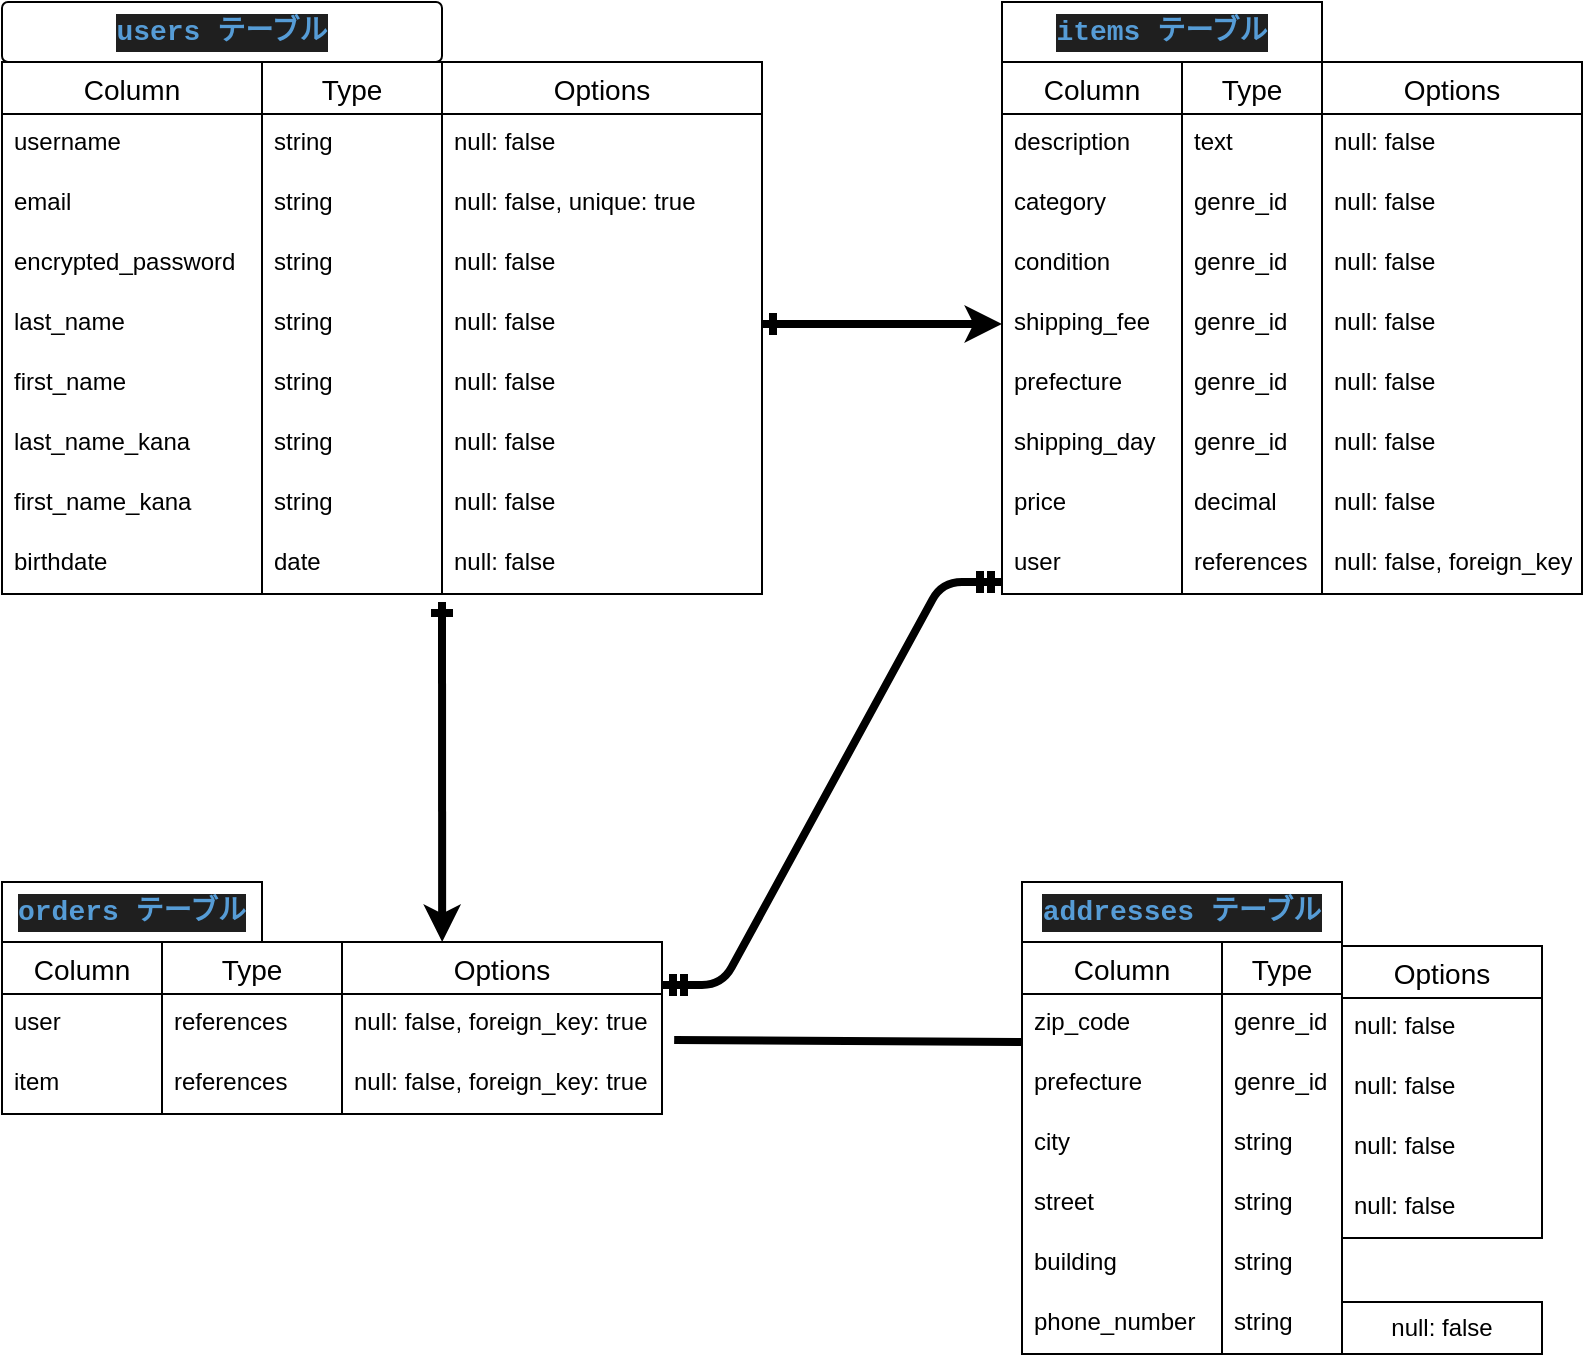 <mxfile>
    <diagram id="gVENn4tTY06DaLJWXYIR" name="ページ1">
        <mxGraphModel dx="1216" dy="787" grid="1" gridSize="10" guides="1" tooltips="1" connect="1" arrows="1" fold="1" page="1" pageScale="1" pageWidth="827" pageHeight="1169" math="0" shadow="0">
            <root>
                <mxCell id="0"/>
                <mxCell id="1" parent="0"/>
                <mxCell id="2rhOQ4D-mkT_sdrK3QNv-39" value="Column" style="swimlane;fontStyle=0;childLayout=stackLayout;horizontal=1;startSize=26;horizontalStack=0;resizeParent=1;resizeParentMax=0;resizeLast=0;collapsible=1;marginBottom=0;align=center;fontSize=14;fontFamily=Helvetica;fontColor=default;fillColor=none;gradientColor=none;" vertex="1" parent="1">
                    <mxGeometry x="30" y="40" width="130" height="266" as="geometry">
                        <mxRectangle x="40" y="40" width="90" height="30" as="alternateBounds"/>
                    </mxGeometry>
                </mxCell>
                <mxCell id="2rhOQ4D-mkT_sdrK3QNv-40" value="username" style="text;strokeColor=none;fillColor=none;spacingLeft=4;spacingRight=4;overflow=hidden;rotatable=0;points=[[0,0.5],[1,0.5]];portConstraint=eastwest;fontSize=12;fontFamily=Helvetica;fontColor=default;" vertex="1" parent="2rhOQ4D-mkT_sdrK3QNv-39">
                    <mxGeometry y="26" width="130" height="30" as="geometry"/>
                </mxCell>
                <mxCell id="2rhOQ4D-mkT_sdrK3QNv-41" value="email" style="text;strokeColor=none;fillColor=none;spacingLeft=4;spacingRight=4;overflow=hidden;rotatable=0;points=[[0,0.5],[1,0.5]];portConstraint=eastwest;fontSize=12;fontFamily=Helvetica;fontColor=default;" vertex="1" parent="2rhOQ4D-mkT_sdrK3QNv-39">
                    <mxGeometry y="56" width="130" height="30" as="geometry"/>
                </mxCell>
                <mxCell id="2rhOQ4D-mkT_sdrK3QNv-43" value="encrypted_password" style="text;strokeColor=none;fillColor=none;spacingLeft=4;spacingRight=4;overflow=hidden;rotatable=0;points=[[0,0.5],[1,0.5]];portConstraint=eastwest;fontSize=12;fontFamily=Helvetica;fontColor=default;" vertex="1" parent="2rhOQ4D-mkT_sdrK3QNv-39">
                    <mxGeometry y="86" width="130" height="30" as="geometry"/>
                </mxCell>
                <mxCell id="2rhOQ4D-mkT_sdrK3QNv-44" value="last_name" style="text;strokeColor=none;fillColor=none;spacingLeft=4;spacingRight=4;overflow=hidden;rotatable=0;points=[[0,0.5],[1,0.5]];portConstraint=eastwest;fontSize=12;fontFamily=Helvetica;fontColor=default;" vertex="1" parent="2rhOQ4D-mkT_sdrK3QNv-39">
                    <mxGeometry y="116" width="130" height="30" as="geometry"/>
                </mxCell>
                <mxCell id="2rhOQ4D-mkT_sdrK3QNv-45" value="first_name" style="text;strokeColor=none;fillColor=none;spacingLeft=4;spacingRight=4;overflow=hidden;rotatable=0;points=[[0,0.5],[1,0.5]];portConstraint=eastwest;fontSize=12;fontFamily=Helvetica;fontColor=default;" vertex="1" parent="2rhOQ4D-mkT_sdrK3QNv-39">
                    <mxGeometry y="146" width="130" height="30" as="geometry"/>
                </mxCell>
                <mxCell id="2rhOQ4D-mkT_sdrK3QNv-46" value="last_name_kana" style="text;strokeColor=none;fillColor=none;spacingLeft=4;spacingRight=4;overflow=hidden;rotatable=0;points=[[0,0.5],[1,0.5]];portConstraint=eastwest;fontSize=12;fontFamily=Helvetica;fontColor=default;" vertex="1" parent="2rhOQ4D-mkT_sdrK3QNv-39">
                    <mxGeometry y="176" width="130" height="30" as="geometry"/>
                </mxCell>
                <mxCell id="2rhOQ4D-mkT_sdrK3QNv-47" value="first_name_kana" style="text;strokeColor=none;fillColor=none;spacingLeft=4;spacingRight=4;overflow=hidden;rotatable=0;points=[[0,0.5],[1,0.5]];portConstraint=eastwest;fontSize=12;fontFamily=Helvetica;fontColor=default;" vertex="1" parent="2rhOQ4D-mkT_sdrK3QNv-39">
                    <mxGeometry y="206" width="130" height="30" as="geometry"/>
                </mxCell>
                <mxCell id="2rhOQ4D-mkT_sdrK3QNv-48" value="birthdate" style="text;strokeColor=none;fillColor=none;spacingLeft=4;spacingRight=4;overflow=hidden;rotatable=0;points=[[0,0.5],[1,0.5]];portConstraint=eastwest;fontSize=12;fontFamily=Helvetica;fontColor=default;" vertex="1" parent="2rhOQ4D-mkT_sdrK3QNv-39">
                    <mxGeometry y="236" width="130" height="30" as="geometry"/>
                </mxCell>
                <mxCell id="2rhOQ4D-mkT_sdrK3QNv-50" value="Type" style="swimlane;fontStyle=0;childLayout=stackLayout;horizontal=1;startSize=26;horizontalStack=0;resizeParent=1;resizeParentMax=0;resizeLast=0;collapsible=1;marginBottom=0;align=center;fontSize=14;fontFamily=Helvetica;fontColor=default;fillColor=none;gradientColor=none;" vertex="1" parent="1">
                    <mxGeometry x="160" y="40" width="90" height="266" as="geometry"/>
                </mxCell>
                <mxCell id="2rhOQ4D-mkT_sdrK3QNv-51" value="string" style="text;strokeColor=none;fillColor=none;spacingLeft=4;spacingRight=4;overflow=hidden;rotatable=0;points=[[0,0.5],[1,0.5]];portConstraint=eastwest;fontSize=12;fontFamily=Helvetica;fontColor=default;" vertex="1" parent="2rhOQ4D-mkT_sdrK3QNv-50">
                    <mxGeometry y="26" width="90" height="30" as="geometry"/>
                </mxCell>
                <mxCell id="2rhOQ4D-mkT_sdrK3QNv-52" value="string" style="text;strokeColor=none;fillColor=none;spacingLeft=4;spacingRight=4;overflow=hidden;rotatable=0;points=[[0,0.5],[1,0.5]];portConstraint=eastwest;fontSize=12;fontFamily=Helvetica;fontColor=default;" vertex="1" parent="2rhOQ4D-mkT_sdrK3QNv-50">
                    <mxGeometry y="56" width="90" height="30" as="geometry"/>
                </mxCell>
                <mxCell id="2rhOQ4D-mkT_sdrK3QNv-55" value="string" style="text;strokeColor=none;fillColor=none;spacingLeft=4;spacingRight=4;overflow=hidden;rotatable=0;points=[[0,0.5],[1,0.5]];portConstraint=eastwest;fontSize=12;fontFamily=Helvetica;fontColor=default;" vertex="1" parent="2rhOQ4D-mkT_sdrK3QNv-50">
                    <mxGeometry y="86" width="90" height="30" as="geometry"/>
                </mxCell>
                <mxCell id="2rhOQ4D-mkT_sdrK3QNv-56" value="string" style="text;strokeColor=none;fillColor=none;spacingLeft=4;spacingRight=4;overflow=hidden;rotatable=0;points=[[0,0.5],[1,0.5]];portConstraint=eastwest;fontSize=12;fontFamily=Helvetica;fontColor=default;" vertex="1" parent="2rhOQ4D-mkT_sdrK3QNv-50">
                    <mxGeometry y="116" width="90" height="30" as="geometry"/>
                </mxCell>
                <mxCell id="2rhOQ4D-mkT_sdrK3QNv-58" value="string" style="text;strokeColor=none;fillColor=none;spacingLeft=4;spacingRight=4;overflow=hidden;rotatable=0;points=[[0,0.5],[1,0.5]];portConstraint=eastwest;fontSize=12;fontFamily=Helvetica;fontColor=default;" vertex="1" parent="2rhOQ4D-mkT_sdrK3QNv-50">
                    <mxGeometry y="146" width="90" height="30" as="geometry"/>
                </mxCell>
                <mxCell id="2rhOQ4D-mkT_sdrK3QNv-59" value="string" style="text;strokeColor=none;fillColor=none;spacingLeft=4;spacingRight=4;overflow=hidden;rotatable=0;points=[[0,0.5],[1,0.5]];portConstraint=eastwest;fontSize=12;fontFamily=Helvetica;fontColor=default;" vertex="1" parent="2rhOQ4D-mkT_sdrK3QNv-50">
                    <mxGeometry y="176" width="90" height="30" as="geometry"/>
                </mxCell>
                <mxCell id="2rhOQ4D-mkT_sdrK3QNv-57" value="string" style="text;strokeColor=none;fillColor=none;spacingLeft=4;spacingRight=4;overflow=hidden;rotatable=0;points=[[0,0.5],[1,0.5]];portConstraint=eastwest;fontSize=12;fontFamily=Helvetica;fontColor=default;" vertex="1" parent="2rhOQ4D-mkT_sdrK3QNv-50">
                    <mxGeometry y="206" width="90" height="30" as="geometry"/>
                </mxCell>
                <mxCell id="2rhOQ4D-mkT_sdrK3QNv-60" value="date" style="text;strokeColor=none;fillColor=none;spacingLeft=4;spacingRight=4;overflow=hidden;rotatable=0;points=[[0,0.5],[1,0.5]];portConstraint=eastwest;fontSize=12;fontFamily=Helvetica;fontColor=default;" vertex="1" parent="2rhOQ4D-mkT_sdrK3QNv-50">
                    <mxGeometry y="236" width="90" height="30" as="geometry"/>
                </mxCell>
                <mxCell id="2rhOQ4D-mkT_sdrK3QNv-62" value="&lt;div style=&quot;color: rgb(204, 204, 204); background-color: rgb(31, 31, 31); font-family: Consolas, &amp;quot;Courier New&amp;quot;, monospace; font-size: 14px; line-height: 19px;&quot;&gt;&lt;span style=&quot;color: #569cd6;font-weight: bold;&quot;&gt;users テーブル&lt;/span&gt;&lt;/div&gt;" style="rounded=1;arcSize=10;whiteSpace=wrap;html=1;align=center;fontFamily=Helvetica;fontSize=12;fontColor=default;fillColor=none;gradientColor=none;" vertex="1" parent="1">
                    <mxGeometry x="30" y="10" width="220" height="30" as="geometry"/>
                </mxCell>
                <mxCell id="2rhOQ4D-mkT_sdrK3QNv-63" value="Options" style="swimlane;fontStyle=0;childLayout=stackLayout;horizontal=1;startSize=26;horizontalStack=0;resizeParent=1;resizeParentMax=0;resizeLast=0;collapsible=1;marginBottom=0;align=center;fontSize=14;fontFamily=Helvetica;fontColor=default;fillColor=none;gradientColor=none;" vertex="1" parent="1">
                    <mxGeometry x="250" y="40" width="160" height="266" as="geometry"/>
                </mxCell>
                <mxCell id="2rhOQ4D-mkT_sdrK3QNv-64" value="null: false" style="text;strokeColor=none;fillColor=none;spacingLeft=4;spacingRight=4;overflow=hidden;rotatable=0;points=[[0,0.5],[1,0.5]];portConstraint=eastwest;fontSize=12;fontFamily=Helvetica;fontColor=default;" vertex="1" parent="2rhOQ4D-mkT_sdrK3QNv-63">
                    <mxGeometry y="26" width="160" height="30" as="geometry"/>
                </mxCell>
                <mxCell id="2rhOQ4D-mkT_sdrK3QNv-65" value="null: false, unique: true" style="text;strokeColor=none;fillColor=none;spacingLeft=4;spacingRight=4;overflow=hidden;rotatable=0;points=[[0,0.5],[1,0.5]];portConstraint=eastwest;fontSize=12;fontFamily=Helvetica;fontColor=default;" vertex="1" parent="2rhOQ4D-mkT_sdrK3QNv-63">
                    <mxGeometry y="56" width="160" height="30" as="geometry"/>
                </mxCell>
                <mxCell id="2rhOQ4D-mkT_sdrK3QNv-66" value="null: false" style="text;strokeColor=none;fillColor=none;spacingLeft=4;spacingRight=4;overflow=hidden;rotatable=0;points=[[0,0.5],[1,0.5]];portConstraint=eastwest;fontSize=12;fontFamily=Helvetica;fontColor=default;" vertex="1" parent="2rhOQ4D-mkT_sdrK3QNv-63">
                    <mxGeometry y="86" width="160" height="30" as="geometry"/>
                </mxCell>
                <mxCell id="2rhOQ4D-mkT_sdrK3QNv-69" value="null: false" style="text;strokeColor=none;fillColor=none;spacingLeft=4;spacingRight=4;overflow=hidden;rotatable=0;points=[[0,0.5],[1,0.5]];portConstraint=eastwest;fontSize=12;fontFamily=Helvetica;fontColor=default;" vertex="1" parent="2rhOQ4D-mkT_sdrK3QNv-63">
                    <mxGeometry y="116" width="160" height="30" as="geometry"/>
                </mxCell>
                <mxCell id="2rhOQ4D-mkT_sdrK3QNv-70" value="null: false" style="text;strokeColor=none;fillColor=none;spacingLeft=4;spacingRight=4;overflow=hidden;rotatable=0;points=[[0,0.5],[1,0.5]];portConstraint=eastwest;fontSize=12;fontFamily=Helvetica;fontColor=default;" vertex="1" parent="2rhOQ4D-mkT_sdrK3QNv-63">
                    <mxGeometry y="146" width="160" height="30" as="geometry"/>
                </mxCell>
                <mxCell id="2rhOQ4D-mkT_sdrK3QNv-71" value="null: false" style="text;strokeColor=none;fillColor=none;spacingLeft=4;spacingRight=4;overflow=hidden;rotatable=0;points=[[0,0.5],[1,0.5]];portConstraint=eastwest;fontSize=12;fontFamily=Helvetica;fontColor=default;" vertex="1" parent="2rhOQ4D-mkT_sdrK3QNv-63">
                    <mxGeometry y="176" width="160" height="30" as="geometry"/>
                </mxCell>
                <mxCell id="2rhOQ4D-mkT_sdrK3QNv-68" value="null: false" style="text;strokeColor=none;fillColor=none;spacingLeft=4;spacingRight=4;overflow=hidden;rotatable=0;points=[[0,0.5],[1,0.5]];portConstraint=eastwest;fontSize=12;fontFamily=Helvetica;fontColor=default;" vertex="1" parent="2rhOQ4D-mkT_sdrK3QNv-63">
                    <mxGeometry y="206" width="160" height="30" as="geometry"/>
                </mxCell>
                <mxCell id="2rhOQ4D-mkT_sdrK3QNv-72" value="null: false" style="text;strokeColor=none;fillColor=none;spacingLeft=4;spacingRight=4;overflow=hidden;rotatable=0;points=[[0,0.5],[1,0.5]];portConstraint=eastwest;fontSize=12;fontFamily=Helvetica;fontColor=default;" vertex="1" parent="2rhOQ4D-mkT_sdrK3QNv-63">
                    <mxGeometry y="236" width="160" height="30" as="geometry"/>
                </mxCell>
                <mxCell id="2rhOQ4D-mkT_sdrK3QNv-73" value="Column" style="swimlane;fontStyle=0;childLayout=stackLayout;horizontal=1;startSize=26;horizontalStack=0;resizeParent=1;resizeParentMax=0;resizeLast=0;collapsible=1;marginBottom=0;align=center;fontSize=14;fontFamily=Helvetica;fontColor=default;fillColor=none;gradientColor=none;" vertex="1" parent="1">
                    <mxGeometry x="530" y="40" width="90" height="266" as="geometry"/>
                </mxCell>
                <mxCell id="2rhOQ4D-mkT_sdrK3QNv-75" value="description" style="text;strokeColor=none;fillColor=none;spacingLeft=4;spacingRight=4;overflow=hidden;rotatable=0;points=[[0,0.5],[1,0.5]];portConstraint=eastwest;fontSize=12;fontFamily=Helvetica;fontColor=default;" vertex="1" parent="2rhOQ4D-mkT_sdrK3QNv-73">
                    <mxGeometry y="26" width="90" height="30" as="geometry"/>
                </mxCell>
                <mxCell id="2rhOQ4D-mkT_sdrK3QNv-77" value="category" style="text;strokeColor=none;fillColor=none;spacingLeft=4;spacingRight=4;overflow=hidden;rotatable=0;points=[[0,0.5],[1,0.5]];portConstraint=eastwest;fontSize=12;fontFamily=Helvetica;fontColor=default;" vertex="1" parent="2rhOQ4D-mkT_sdrK3QNv-73">
                    <mxGeometry y="56" width="90" height="30" as="geometry"/>
                </mxCell>
                <mxCell id="2rhOQ4D-mkT_sdrK3QNv-76" value="condition" style="text;strokeColor=none;fillColor=none;spacingLeft=4;spacingRight=4;overflow=hidden;rotatable=0;points=[[0,0.5],[1,0.5]];portConstraint=eastwest;fontSize=12;fontFamily=Helvetica;fontColor=default;" vertex="1" parent="2rhOQ4D-mkT_sdrK3QNv-73">
                    <mxGeometry y="86" width="90" height="30" as="geometry"/>
                </mxCell>
                <mxCell id="2rhOQ4D-mkT_sdrK3QNv-79" value="shipping_fee" style="text;strokeColor=none;fillColor=none;spacingLeft=4;spacingRight=4;overflow=hidden;rotatable=0;points=[[0,0.5],[1,0.5]];portConstraint=eastwest;fontSize=12;fontFamily=Helvetica;fontColor=default;" vertex="1" parent="2rhOQ4D-mkT_sdrK3QNv-73">
                    <mxGeometry y="116" width="90" height="30" as="geometry"/>
                </mxCell>
                <mxCell id="2rhOQ4D-mkT_sdrK3QNv-81" value="prefecture" style="text;strokeColor=none;fillColor=none;spacingLeft=4;spacingRight=4;overflow=hidden;rotatable=0;points=[[0,0.5],[1,0.5]];portConstraint=eastwest;fontSize=12;fontFamily=Helvetica;fontColor=default;" vertex="1" parent="2rhOQ4D-mkT_sdrK3QNv-73">
                    <mxGeometry y="146" width="90" height="30" as="geometry"/>
                </mxCell>
                <mxCell id="2rhOQ4D-mkT_sdrK3QNv-80" value="shipping_day" style="text;strokeColor=none;fillColor=none;spacingLeft=4;spacingRight=4;overflow=hidden;rotatable=0;points=[[0,0.5],[1,0.5]];portConstraint=eastwest;fontSize=12;fontFamily=Helvetica;fontColor=default;" vertex="1" parent="2rhOQ4D-mkT_sdrK3QNv-73">
                    <mxGeometry y="176" width="90" height="30" as="geometry"/>
                </mxCell>
                <mxCell id="2rhOQ4D-mkT_sdrK3QNv-78" value="price" style="text;strokeColor=none;fillColor=none;spacingLeft=4;spacingRight=4;overflow=hidden;rotatable=0;points=[[0,0.5],[1,0.5]];portConstraint=eastwest;fontSize=12;fontFamily=Helvetica;fontColor=default;" vertex="1" parent="2rhOQ4D-mkT_sdrK3QNv-73">
                    <mxGeometry y="206" width="90" height="30" as="geometry"/>
                </mxCell>
                <mxCell id="2rhOQ4D-mkT_sdrK3QNv-158" value="user" style="text;strokeColor=none;fillColor=none;spacingLeft=4;spacingRight=4;overflow=hidden;rotatable=0;points=[[0,0.5],[1,0.5]];portConstraint=eastwest;fontSize=12;fontFamily=Helvetica;fontColor=default;" vertex="1" parent="2rhOQ4D-mkT_sdrK3QNv-73">
                    <mxGeometry y="236" width="90" height="30" as="geometry"/>
                </mxCell>
                <mxCell id="2rhOQ4D-mkT_sdrK3QNv-82" value="&lt;div style=&quot;color: rgb(204, 204, 204); background-color: rgb(31, 31, 31); font-family: Consolas, &amp;quot;Courier New&amp;quot;, monospace; font-size: 14px; line-height: 19px;&quot;&gt;&lt;span style=&quot;color: #569cd6;font-weight: bold;&quot;&gt;items テーブル&lt;/span&gt;&lt;/div&gt;" style="whiteSpace=wrap;html=1;align=center;fontFamily=Helvetica;fontSize=12;fontColor=default;fillColor=none;gradientColor=none;" vertex="1" parent="1">
                    <mxGeometry x="530" y="10" width="160" height="30" as="geometry"/>
                </mxCell>
                <mxCell id="2rhOQ4D-mkT_sdrK3QNv-92" value="Options" style="swimlane;fontStyle=0;childLayout=stackLayout;horizontal=1;startSize=26;horizontalStack=0;resizeParent=1;resizeParentMax=0;resizeLast=0;collapsible=1;marginBottom=0;align=center;fontSize=14;fontFamily=Helvetica;fontColor=default;fillColor=none;gradientColor=none;" vertex="1" parent="1">
                    <mxGeometry x="690" y="40" width="130" height="266" as="geometry"/>
                </mxCell>
                <mxCell id="2rhOQ4D-mkT_sdrK3QNv-94" value="null: false" style="text;strokeColor=none;fillColor=none;spacingLeft=4;spacingRight=4;overflow=hidden;rotatable=0;points=[[0,0.5],[1,0.5]];portConstraint=eastwest;fontSize=12;fontFamily=Helvetica;fontColor=default;" vertex="1" parent="2rhOQ4D-mkT_sdrK3QNv-92">
                    <mxGeometry y="26" width="130" height="30" as="geometry"/>
                </mxCell>
                <mxCell id="2rhOQ4D-mkT_sdrK3QNv-96" value="null: false" style="text;strokeColor=none;fillColor=none;spacingLeft=4;spacingRight=4;overflow=hidden;rotatable=0;points=[[0,0.5],[1,0.5]];portConstraint=eastwest;fontSize=12;fontFamily=Helvetica;fontColor=default;" vertex="1" parent="2rhOQ4D-mkT_sdrK3QNv-92">
                    <mxGeometry y="56" width="130" height="30" as="geometry"/>
                </mxCell>
                <mxCell id="2rhOQ4D-mkT_sdrK3QNv-100" value="null: false" style="text;strokeColor=none;fillColor=none;spacingLeft=4;spacingRight=4;overflow=hidden;rotatable=0;points=[[0,0.5],[1,0.5]];portConstraint=eastwest;fontSize=12;fontFamily=Helvetica;fontColor=default;" vertex="1" parent="2rhOQ4D-mkT_sdrK3QNv-92">
                    <mxGeometry y="86" width="130" height="30" as="geometry"/>
                </mxCell>
                <mxCell id="2rhOQ4D-mkT_sdrK3QNv-98" value="null: false" style="text;strokeColor=none;fillColor=none;spacingLeft=4;spacingRight=4;overflow=hidden;rotatable=0;points=[[0,0.5],[1,0.5]];portConstraint=eastwest;fontSize=12;fontFamily=Helvetica;fontColor=default;" vertex="1" parent="2rhOQ4D-mkT_sdrK3QNv-92">
                    <mxGeometry y="116" width="130" height="30" as="geometry"/>
                </mxCell>
                <mxCell id="2rhOQ4D-mkT_sdrK3QNv-97" value="null: false" style="text;strokeColor=none;fillColor=none;spacingLeft=4;spacingRight=4;overflow=hidden;rotatable=0;points=[[0,0.5],[1,0.5]];portConstraint=eastwest;fontSize=12;fontFamily=Helvetica;fontColor=default;" vertex="1" parent="2rhOQ4D-mkT_sdrK3QNv-92">
                    <mxGeometry y="146" width="130" height="30" as="geometry"/>
                </mxCell>
                <mxCell id="2rhOQ4D-mkT_sdrK3QNv-99" value="null: false" style="text;strokeColor=none;fillColor=none;spacingLeft=4;spacingRight=4;overflow=hidden;rotatable=0;points=[[0,0.5],[1,0.5]];portConstraint=eastwest;fontSize=12;fontFamily=Helvetica;fontColor=default;" vertex="1" parent="2rhOQ4D-mkT_sdrK3QNv-92">
                    <mxGeometry y="176" width="130" height="30" as="geometry"/>
                </mxCell>
                <mxCell id="2rhOQ4D-mkT_sdrK3QNv-95" value="null: false" style="text;strokeColor=none;fillColor=none;spacingLeft=4;spacingRight=4;overflow=hidden;rotatable=0;points=[[0,0.5],[1,0.5]];portConstraint=eastwest;fontSize=12;fontFamily=Helvetica;fontColor=default;" vertex="1" parent="2rhOQ4D-mkT_sdrK3QNv-92">
                    <mxGeometry y="206" width="130" height="30" as="geometry"/>
                </mxCell>
                <mxCell id="2rhOQ4D-mkT_sdrK3QNv-161" value="null: false, foreign_key: true" style="text;strokeColor=none;fillColor=none;spacingLeft=4;spacingRight=4;overflow=hidden;rotatable=0;points=[[0,0.5],[1,0.5]];portConstraint=eastwest;fontSize=12;fontFamily=Helvetica;fontColor=default;" vertex="1" parent="2rhOQ4D-mkT_sdrK3QNv-92">
                    <mxGeometry y="236" width="130" height="30" as="geometry"/>
                </mxCell>
                <mxCell id="2rhOQ4D-mkT_sdrK3QNv-83" value="Type" style="swimlane;fontStyle=0;childLayout=stackLayout;horizontal=1;startSize=26;horizontalStack=0;resizeParent=1;resizeParentMax=0;resizeLast=0;collapsible=1;marginBottom=0;align=center;fontSize=14;fontFamily=Helvetica;fontColor=default;fillColor=none;gradientColor=none;" vertex="1" parent="1">
                    <mxGeometry x="620" y="40" width="70" height="266" as="geometry"/>
                </mxCell>
                <mxCell id="2rhOQ4D-mkT_sdrK3QNv-85" value="text" style="text;strokeColor=none;fillColor=none;spacingLeft=4;spacingRight=4;overflow=hidden;rotatable=0;points=[[0,0.5],[1,0.5]];portConstraint=eastwest;fontSize=12;fontFamily=Helvetica;fontColor=default;" vertex="1" parent="2rhOQ4D-mkT_sdrK3QNv-83">
                    <mxGeometry y="26" width="70" height="30" as="geometry"/>
                </mxCell>
                <mxCell id="2rhOQ4D-mkT_sdrK3QNv-87" value="genre_id" style="text;strokeColor=none;fillColor=none;spacingLeft=4;spacingRight=4;overflow=hidden;rotatable=0;points=[[0,0.5],[1,0.5]];portConstraint=eastwest;fontSize=12;fontFamily=Helvetica;fontColor=default;" vertex="1" parent="2rhOQ4D-mkT_sdrK3QNv-83">
                    <mxGeometry y="56" width="70" height="30" as="geometry"/>
                </mxCell>
                <mxCell id="2rhOQ4D-mkT_sdrK3QNv-89" value="genre_id" style="text;strokeColor=none;fillColor=none;spacingLeft=4;spacingRight=4;overflow=hidden;rotatable=0;points=[[0,0.5],[1,0.5]];portConstraint=eastwest;fontSize=12;fontFamily=Helvetica;fontColor=default;" vertex="1" parent="2rhOQ4D-mkT_sdrK3QNv-83">
                    <mxGeometry y="86" width="70" height="30" as="geometry"/>
                </mxCell>
                <mxCell id="2rhOQ4D-mkT_sdrK3QNv-90" value="genre_id" style="text;strokeColor=none;fillColor=none;spacingLeft=4;spacingRight=4;overflow=hidden;rotatable=0;points=[[0,0.5],[1,0.5]];portConstraint=eastwest;fontSize=12;fontFamily=Helvetica;fontColor=default;" vertex="1" parent="2rhOQ4D-mkT_sdrK3QNv-83">
                    <mxGeometry y="116" width="70" height="30" as="geometry"/>
                </mxCell>
                <mxCell id="2rhOQ4D-mkT_sdrK3QNv-86" value="genre_id" style="text;strokeColor=none;fillColor=none;spacingLeft=4;spacingRight=4;overflow=hidden;rotatable=0;points=[[0,0.5],[1,0.5]];portConstraint=eastwest;fontSize=12;fontFamily=Helvetica;fontColor=default;" vertex="1" parent="2rhOQ4D-mkT_sdrK3QNv-83">
                    <mxGeometry y="146" width="70" height="30" as="geometry"/>
                </mxCell>
                <mxCell id="2rhOQ4D-mkT_sdrK3QNv-91" value="genre_id" style="text;strokeColor=none;fillColor=none;spacingLeft=4;spacingRight=4;overflow=hidden;rotatable=0;points=[[0,0.5],[1,0.5]];portConstraint=eastwest;fontSize=12;fontFamily=Helvetica;fontColor=default;" vertex="1" parent="2rhOQ4D-mkT_sdrK3QNv-83">
                    <mxGeometry y="176" width="70" height="30" as="geometry"/>
                </mxCell>
                <mxCell id="2rhOQ4D-mkT_sdrK3QNv-88" value="decimal" style="text;strokeColor=none;fillColor=none;spacingLeft=4;spacingRight=4;overflow=hidden;rotatable=0;points=[[0,0.5],[1,0.5]];portConstraint=eastwest;fontSize=12;fontFamily=Helvetica;fontColor=default;" vertex="1" parent="2rhOQ4D-mkT_sdrK3QNv-83">
                    <mxGeometry y="206" width="70" height="30" as="geometry"/>
                </mxCell>
                <mxCell id="2rhOQ4D-mkT_sdrK3QNv-159" value="references" style="text;strokeColor=none;fillColor=none;spacingLeft=4;spacingRight=4;overflow=hidden;rotatable=0;points=[[0,0.5],[1,0.5]];portConstraint=eastwest;fontSize=12;fontFamily=Helvetica;fontColor=default;" vertex="1" parent="2rhOQ4D-mkT_sdrK3QNv-83">
                    <mxGeometry y="236" width="70" height="30" as="geometry"/>
                </mxCell>
                <mxCell id="2rhOQ4D-mkT_sdrK3QNv-101" style="edgeStyle=none;html=1;exitX=1;exitY=0.5;exitDx=0;exitDy=0;entryX=0;entryY=0.5;entryDx=0;entryDy=0;fontFamily=Helvetica;fontSize=12;fontColor=default;strokeWidth=4;startArrow=ERone;startFill=0;" edge="1" parent="1" source="2rhOQ4D-mkT_sdrK3QNv-69" target="2rhOQ4D-mkT_sdrK3QNv-79">
                    <mxGeometry relative="1" as="geometry"/>
                </mxCell>
                <mxCell id="2rhOQ4D-mkT_sdrK3QNv-102" value="Column" style="swimlane;fontStyle=0;childLayout=stackLayout;horizontal=1;startSize=26;horizontalStack=0;resizeParent=1;resizeParentMax=0;resizeLast=0;collapsible=1;marginBottom=0;align=center;fontSize=14;fontFamily=Helvetica;fontColor=default;fillColor=none;gradientColor=none;" vertex="1" parent="1">
                    <mxGeometry x="30" y="480" width="80" height="86" as="geometry"/>
                </mxCell>
                <mxCell id="2rhOQ4D-mkT_sdrK3QNv-103" value="user" style="text;strokeColor=none;fillColor=none;spacingLeft=4;spacingRight=4;overflow=hidden;rotatable=0;points=[[0,0.5],[1,0.5]];portConstraint=eastwest;fontSize=12;fontFamily=Helvetica;fontColor=default;" vertex="1" parent="2rhOQ4D-mkT_sdrK3QNv-102">
                    <mxGeometry y="26" width="80" height="30" as="geometry"/>
                </mxCell>
                <mxCell id="2rhOQ4D-mkT_sdrK3QNv-104" value="item" style="text;strokeColor=none;fillColor=none;spacingLeft=4;spacingRight=4;overflow=hidden;rotatable=0;points=[[0,0.5],[1,0.5]];portConstraint=eastwest;fontSize=12;fontFamily=Helvetica;fontColor=default;" vertex="1" parent="2rhOQ4D-mkT_sdrK3QNv-102">
                    <mxGeometry y="56" width="80" height="30" as="geometry"/>
                </mxCell>
                <mxCell id="2rhOQ4D-mkT_sdrK3QNv-106" value="&lt;div style=&quot;color: rgb(204, 204, 204); background-color: rgb(31, 31, 31); font-family: Consolas, &amp;quot;Courier New&amp;quot;, monospace; font-size: 14px; line-height: 19px;&quot;&gt;&lt;span style=&quot;color: #569cd6;font-weight: bold;&quot;&gt;orders テーブル&lt;/span&gt;&lt;/div&gt;" style="whiteSpace=wrap;html=1;align=center;fontFamily=Helvetica;fontSize=12;fontColor=default;fillColor=none;gradientColor=none;" vertex="1" parent="1">
                    <mxGeometry x="30" y="450" width="130" height="30" as="geometry"/>
                </mxCell>
                <mxCell id="2rhOQ4D-mkT_sdrK3QNv-107" value="Type" style="swimlane;fontStyle=0;childLayout=stackLayout;horizontal=1;startSize=26;horizontalStack=0;resizeParent=1;resizeParentMax=0;resizeLast=0;collapsible=1;marginBottom=0;align=center;fontSize=14;fontFamily=Helvetica;fontColor=default;fillColor=none;gradientColor=none;" vertex="1" parent="1">
                    <mxGeometry x="110" y="480" width="90" height="86" as="geometry"/>
                </mxCell>
                <mxCell id="2rhOQ4D-mkT_sdrK3QNv-108" value="references" style="text;strokeColor=none;fillColor=none;spacingLeft=4;spacingRight=4;overflow=hidden;rotatable=0;points=[[0,0.5],[1,0.5]];portConstraint=eastwest;fontSize=12;fontFamily=Helvetica;fontColor=default;" vertex="1" parent="2rhOQ4D-mkT_sdrK3QNv-107">
                    <mxGeometry y="26" width="90" height="30" as="geometry"/>
                </mxCell>
                <mxCell id="2rhOQ4D-mkT_sdrK3QNv-109" value="references" style="text;strokeColor=none;fillColor=none;spacingLeft=4;spacingRight=4;overflow=hidden;rotatable=0;points=[[0,0.5],[1,0.5]];portConstraint=eastwest;fontSize=12;fontFamily=Helvetica;fontColor=default;" vertex="1" parent="2rhOQ4D-mkT_sdrK3QNv-107">
                    <mxGeometry y="56" width="90" height="30" as="geometry"/>
                </mxCell>
                <mxCell id="2rhOQ4D-mkT_sdrK3QNv-128" value="Options" style="swimlane;fontStyle=0;childLayout=stackLayout;horizontal=1;startSize=26;horizontalStack=0;resizeParent=1;resizeParentMax=0;resizeLast=0;collapsible=1;marginBottom=0;align=center;fontSize=14;fontFamily=Helvetica;fontColor=default;fillColor=none;gradientColor=none;" vertex="1" parent="1">
                    <mxGeometry x="200" y="480" width="160" height="86" as="geometry"/>
                </mxCell>
                <mxCell id="2rhOQ4D-mkT_sdrK3QNv-129" value="null: false, foreign_key: true" style="text;strokeColor=none;fillColor=none;spacingLeft=4;spacingRight=4;overflow=hidden;rotatable=0;points=[[0,0.5],[1,0.5]];portConstraint=eastwest;fontSize=12;fontFamily=Helvetica;fontColor=default;" vertex="1" parent="2rhOQ4D-mkT_sdrK3QNv-128">
                    <mxGeometry y="26" width="160" height="30" as="geometry"/>
                </mxCell>
                <mxCell id="2rhOQ4D-mkT_sdrK3QNv-130" value="null: false, foreign_key: true" style="text;strokeColor=none;fillColor=none;spacingLeft=4;spacingRight=4;overflow=hidden;rotatable=0;points=[[0,0.5],[1,0.5]];portConstraint=eastwest;fontSize=12;fontFamily=Helvetica;fontColor=default;" vertex="1" parent="2rhOQ4D-mkT_sdrK3QNv-128">
                    <mxGeometry y="56" width="160" height="30" as="geometry"/>
                </mxCell>
                <mxCell id="2rhOQ4D-mkT_sdrK3QNv-132" value="Column" style="swimlane;fontStyle=0;childLayout=stackLayout;horizontal=1;startSize=26;horizontalStack=0;resizeParent=1;resizeParentMax=0;resizeLast=0;collapsible=1;marginBottom=0;align=center;fontSize=14;fontFamily=Helvetica;fontColor=default;fillColor=none;gradientColor=none;" vertex="1" parent="1">
                    <mxGeometry x="540" y="480" width="100" height="206" as="geometry"/>
                </mxCell>
                <mxCell id="2rhOQ4D-mkT_sdrK3QNv-133" value="zip_code" style="text;strokeColor=none;fillColor=none;spacingLeft=4;spacingRight=4;overflow=hidden;rotatable=0;points=[[0,0.5],[1,0.5]];portConstraint=eastwest;fontSize=12;fontFamily=Helvetica;fontColor=default;" vertex="1" parent="2rhOQ4D-mkT_sdrK3QNv-132">
                    <mxGeometry y="26" width="100" height="30" as="geometry"/>
                </mxCell>
                <mxCell id="2rhOQ4D-mkT_sdrK3QNv-137" value="prefecture" style="text;strokeColor=none;fillColor=none;spacingLeft=4;spacingRight=4;overflow=hidden;rotatable=0;points=[[0,0.5],[1,0.5]];portConstraint=eastwest;fontSize=12;fontFamily=Helvetica;fontColor=default;" vertex="1" parent="2rhOQ4D-mkT_sdrK3QNv-132">
                    <mxGeometry y="56" width="100" height="30" as="geometry"/>
                </mxCell>
                <mxCell id="2rhOQ4D-mkT_sdrK3QNv-134" value="city" style="text;strokeColor=none;fillColor=none;spacingLeft=4;spacingRight=4;overflow=hidden;rotatable=0;points=[[0,0.5],[1,0.5]];portConstraint=eastwest;fontSize=12;fontFamily=Helvetica;fontColor=default;" vertex="1" parent="2rhOQ4D-mkT_sdrK3QNv-132">
                    <mxGeometry y="86" width="100" height="30" as="geometry"/>
                </mxCell>
                <mxCell id="2rhOQ4D-mkT_sdrK3QNv-138" value="street" style="text;strokeColor=none;fillColor=none;spacingLeft=4;spacingRight=4;overflow=hidden;rotatable=0;points=[[0,0.5],[1,0.5]];portConstraint=eastwest;fontSize=12;fontFamily=Helvetica;fontColor=default;" vertex="1" parent="2rhOQ4D-mkT_sdrK3QNv-132">
                    <mxGeometry y="116" width="100" height="30" as="geometry"/>
                </mxCell>
                <mxCell id="2rhOQ4D-mkT_sdrK3QNv-136" value="building" style="text;strokeColor=none;fillColor=none;spacingLeft=4;spacingRight=4;overflow=hidden;rotatable=0;points=[[0,0.5],[1,0.5]];portConstraint=eastwest;fontSize=12;fontFamily=Helvetica;fontColor=default;" vertex="1" parent="2rhOQ4D-mkT_sdrK3QNv-132">
                    <mxGeometry y="146" width="100" height="30" as="geometry"/>
                </mxCell>
                <mxCell id="2rhOQ4D-mkT_sdrK3QNv-135" value="phone_number" style="text;strokeColor=none;fillColor=none;spacingLeft=4;spacingRight=4;overflow=hidden;rotatable=0;points=[[0,0.5],[1,0.5]];portConstraint=eastwest;fontSize=12;fontFamily=Helvetica;fontColor=default;" vertex="1" parent="2rhOQ4D-mkT_sdrK3QNv-132">
                    <mxGeometry y="176" width="100" height="30" as="geometry"/>
                </mxCell>
                <mxCell id="2rhOQ4D-mkT_sdrK3QNv-139" value="&lt;div style=&quot;color: rgb(204, 204, 204); background-color: rgb(31, 31, 31); font-family: Consolas, &amp;quot;Courier New&amp;quot;, monospace; font-size: 14px; line-height: 19px;&quot;&gt;&lt;span style=&quot;color: #569cd6;font-weight: bold;&quot;&gt;addresses テーブル&lt;/span&gt;&lt;/div&gt;" style="whiteSpace=wrap;html=1;align=center;fontFamily=Helvetica;fontSize=12;fontColor=default;fillColor=none;gradientColor=none;" vertex="1" parent="1">
                    <mxGeometry x="540" y="450" width="160" height="30" as="geometry"/>
                </mxCell>
                <mxCell id="2rhOQ4D-mkT_sdrK3QNv-140" value="Type" style="swimlane;fontStyle=0;childLayout=stackLayout;horizontal=1;startSize=26;horizontalStack=0;resizeParent=1;resizeParentMax=0;resizeLast=0;collapsible=1;marginBottom=0;align=center;fontSize=14;fontFamily=Helvetica;fontColor=default;fillColor=none;gradientColor=none;" vertex="1" parent="1">
                    <mxGeometry x="640" y="480" width="60" height="206" as="geometry"/>
                </mxCell>
                <mxCell id="2rhOQ4D-mkT_sdrK3QNv-141" value="genre_id" style="text;strokeColor=none;fillColor=none;spacingLeft=4;spacingRight=4;overflow=hidden;rotatable=0;points=[[0,0.5],[1,0.5]];portConstraint=eastwest;fontSize=12;fontFamily=Helvetica;fontColor=default;" vertex="1" parent="2rhOQ4D-mkT_sdrK3QNv-140">
                    <mxGeometry y="26" width="60" height="30" as="geometry"/>
                </mxCell>
                <mxCell id="2rhOQ4D-mkT_sdrK3QNv-142" value="genre_id" style="text;strokeColor=none;fillColor=none;spacingLeft=4;spacingRight=4;overflow=hidden;rotatable=0;points=[[0,0.5],[1,0.5]];portConstraint=eastwest;fontSize=12;fontFamily=Helvetica;fontColor=default;" vertex="1" parent="2rhOQ4D-mkT_sdrK3QNv-140">
                    <mxGeometry y="56" width="60" height="30" as="geometry"/>
                </mxCell>
                <mxCell id="2rhOQ4D-mkT_sdrK3QNv-145" value="string" style="text;strokeColor=none;fillColor=none;spacingLeft=4;spacingRight=4;overflow=hidden;rotatable=0;points=[[0,0.5],[1,0.5]];portConstraint=eastwest;fontSize=12;fontFamily=Helvetica;fontColor=default;" vertex="1" parent="2rhOQ4D-mkT_sdrK3QNv-140">
                    <mxGeometry y="86" width="60" height="30" as="geometry"/>
                </mxCell>
                <mxCell id="2rhOQ4D-mkT_sdrK3QNv-146" value="string" style="text;strokeColor=none;fillColor=none;spacingLeft=4;spacingRight=4;overflow=hidden;rotatable=0;points=[[0,0.5],[1,0.5]];portConstraint=eastwest;fontSize=12;fontFamily=Helvetica;fontColor=default;" vertex="1" parent="2rhOQ4D-mkT_sdrK3QNv-140">
                    <mxGeometry y="116" width="60" height="30" as="geometry"/>
                </mxCell>
                <mxCell id="2rhOQ4D-mkT_sdrK3QNv-144" value="string" style="text;strokeColor=none;fillColor=none;spacingLeft=4;spacingRight=4;overflow=hidden;rotatable=0;points=[[0,0.5],[1,0.5]];portConstraint=eastwest;fontSize=12;fontFamily=Helvetica;fontColor=default;" vertex="1" parent="2rhOQ4D-mkT_sdrK3QNv-140">
                    <mxGeometry y="146" width="60" height="30" as="geometry"/>
                </mxCell>
                <mxCell id="2rhOQ4D-mkT_sdrK3QNv-143" value="string" style="text;strokeColor=none;fillColor=none;spacingLeft=4;spacingRight=4;overflow=hidden;rotatable=0;points=[[0,0.5],[1,0.5]];portConstraint=eastwest;fontSize=12;fontFamily=Helvetica;fontColor=default;" vertex="1" parent="2rhOQ4D-mkT_sdrK3QNv-140">
                    <mxGeometry y="176" width="60" height="30" as="geometry"/>
                </mxCell>
                <mxCell id="2rhOQ4D-mkT_sdrK3QNv-147" value="Options" style="swimlane;fontStyle=0;childLayout=stackLayout;horizontal=1;startSize=26;horizontalStack=0;resizeParent=1;resizeParentMax=0;resizeLast=0;collapsible=1;marginBottom=0;align=center;fontSize=14;fontFamily=Helvetica;fontColor=default;fillColor=none;gradientColor=none;" vertex="1" parent="1">
                    <mxGeometry x="700" y="482" width="100" height="146" as="geometry"/>
                </mxCell>
                <mxCell id="2rhOQ4D-mkT_sdrK3QNv-148" value="null: false" style="text;strokeColor=none;fillColor=none;spacingLeft=4;spacingRight=4;overflow=hidden;rotatable=0;points=[[0,0.5],[1,0.5]];portConstraint=eastwest;fontSize=12;fontFamily=Helvetica;fontColor=default;" vertex="1" parent="2rhOQ4D-mkT_sdrK3QNv-147">
                    <mxGeometry y="26" width="100" height="30" as="geometry"/>
                </mxCell>
                <mxCell id="2rhOQ4D-mkT_sdrK3QNv-152" value="null: false" style="text;strokeColor=none;fillColor=none;spacingLeft=4;spacingRight=4;overflow=hidden;rotatable=0;points=[[0,0.5],[1,0.5]];portConstraint=eastwest;fontSize=12;fontFamily=Helvetica;fontColor=default;" vertex="1" parent="2rhOQ4D-mkT_sdrK3QNv-147">
                    <mxGeometry y="56" width="100" height="30" as="geometry"/>
                </mxCell>
                <mxCell id="2rhOQ4D-mkT_sdrK3QNv-153" value="null: false" style="text;strokeColor=none;fillColor=none;spacingLeft=4;spacingRight=4;overflow=hidden;rotatable=0;points=[[0,0.5],[1,0.5]];portConstraint=eastwest;fontSize=12;fontFamily=Helvetica;fontColor=default;" vertex="1" parent="2rhOQ4D-mkT_sdrK3QNv-147">
                    <mxGeometry y="86" width="100" height="30" as="geometry"/>
                </mxCell>
                <mxCell id="2rhOQ4D-mkT_sdrK3QNv-151" value="null: false" style="text;strokeColor=none;fillColor=none;spacingLeft=4;spacingRight=4;overflow=hidden;rotatable=0;points=[[0,0.5],[1,0.5]];portConstraint=eastwest;fontSize=12;fontFamily=Helvetica;fontColor=default;" vertex="1" parent="2rhOQ4D-mkT_sdrK3QNv-147">
                    <mxGeometry y="116" width="100" height="30" as="geometry"/>
                </mxCell>
                <mxCell id="2rhOQ4D-mkT_sdrK3QNv-154" style="edgeStyle=none;html=1;entryX=0.313;entryY=0;entryDx=0;entryDy=0;entryPerimeter=0;strokeWidth=4;fontFamily=Helvetica;fontSize=12;fontColor=default;startArrow=ERone;startFill=0;" edge="1" parent="1" target="2rhOQ4D-mkT_sdrK3QNv-128">
                    <mxGeometry relative="1" as="geometry">
                        <mxPoint x="250" y="310" as="sourcePoint"/>
                    </mxGeometry>
                </mxCell>
                <mxCell id="2rhOQ4D-mkT_sdrK3QNv-163" value="&lt;span style=&quot;text-align: left;&quot;&gt;null: false&lt;/span&gt;" style="whiteSpace=wrap;html=1;align=center;fontFamily=Helvetica;fontSize=12;fontColor=default;fillColor=none;gradientColor=none;" vertex="1" parent="1">
                    <mxGeometry x="700" y="660" width="100" height="26" as="geometry"/>
                </mxCell>
                <mxCell id="2rhOQ4D-mkT_sdrK3QNv-164" value="" style="edgeStyle=entityRelationEdgeStyle;fontSize=12;html=1;endArrow=ERmandOne;startArrow=ERmandOne;rounded=1;strokeWidth=4;fontFamily=Helvetica;fontColor=default;exitX=1;exitY=0.25;exitDx=0;exitDy=0;" edge="1" parent="1" source="2rhOQ4D-mkT_sdrK3QNv-128">
                    <mxGeometry width="100" height="100" relative="1" as="geometry">
                        <mxPoint x="430" y="400" as="sourcePoint"/>
                        <mxPoint x="530" y="300" as="targetPoint"/>
                    </mxGeometry>
                </mxCell>
                <mxCell id="2rhOQ4D-mkT_sdrK3QNv-169" value="" style="endArrow=none;html=1;rounded=0;strokeWidth=4;fontFamily=Helvetica;fontSize=12;fontColor=default;exitX=1.038;exitY=0.767;exitDx=0;exitDy=0;exitPerimeter=0;" edge="1" parent="1" source="2rhOQ4D-mkT_sdrK3QNv-129">
                    <mxGeometry relative="1" as="geometry">
                        <mxPoint x="380" y="530" as="sourcePoint"/>
                        <mxPoint x="540" y="530" as="targetPoint"/>
                    </mxGeometry>
                </mxCell>
            </root>
        </mxGraphModel>
    </diagram>
</mxfile>
